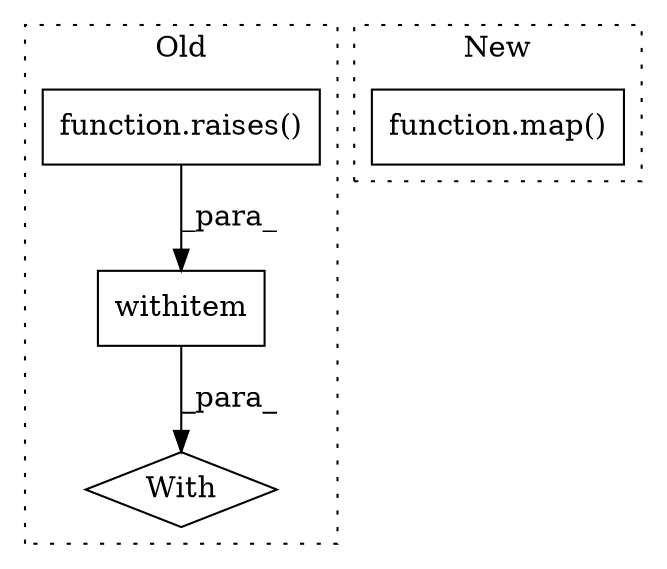 digraph G {
subgraph cluster0 {
1 [label="With" a="39" s="3178,3189" l="5,22" shape="diamond"];
3 [label="function.raises()" a="75" s="3183,3200" l="7,1" shape="box"];
4 [label="withitem" a="49" s="3183" l="6" shape="box"];
label = "Old";
style="dotted";
}
subgraph cluster1 {
2 [label="function.map()" a="75" s="1782,1797" l="4,1" shape="box"];
label = "New";
style="dotted";
}
3 -> 4 [label="_para_"];
4 -> 1 [label="_para_"];
}